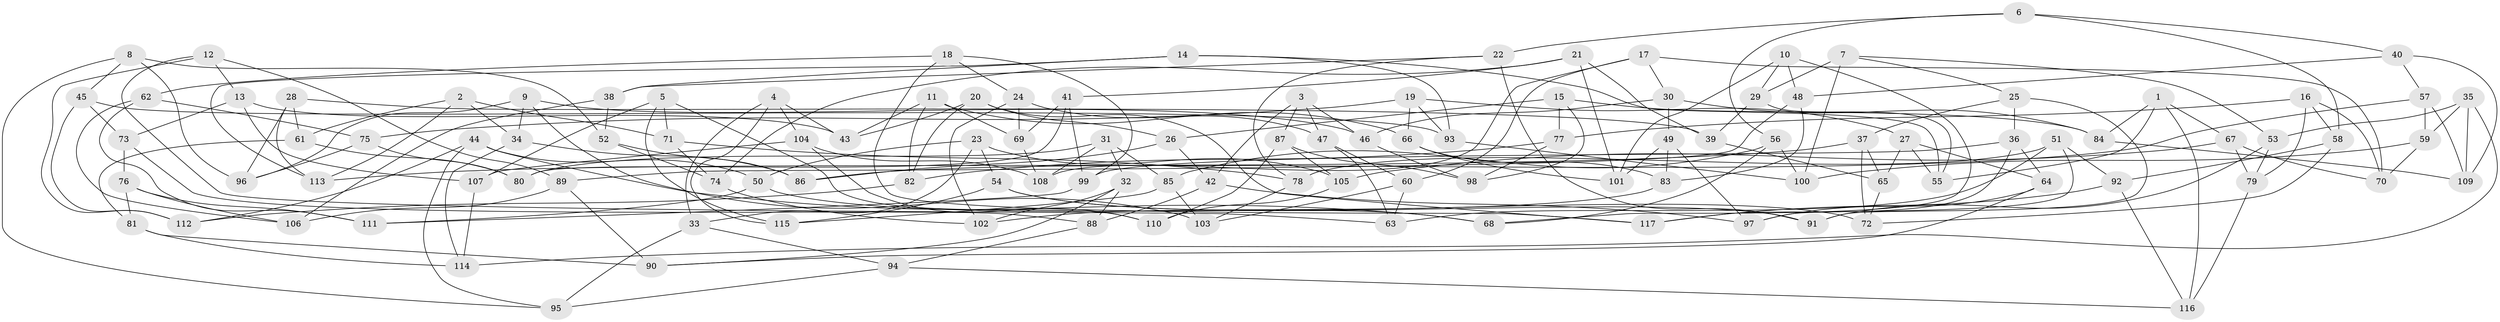 // coarse degree distribution, {10: 0.06779661016949153, 3: 0.1016949152542373, 11: 0.05084745762711865, 8: 0.06779661016949153, 4: 0.5932203389830508, 9: 0.05084745762711865, 6: 0.03389830508474576, 7: 0.01694915254237288, 5: 0.01694915254237288}
// Generated by graph-tools (version 1.1) at 2025/54/03/04/25 22:54:07]
// undirected, 117 vertices, 234 edges
graph export_dot {
  node [color=gray90,style=filled];
  1;
  2;
  3;
  4;
  5;
  6;
  7;
  8;
  9;
  10;
  11;
  12;
  13;
  14;
  15;
  16;
  17;
  18;
  19;
  20;
  21;
  22;
  23;
  24;
  25;
  26;
  27;
  28;
  29;
  30;
  31;
  32;
  33;
  34;
  35;
  36;
  37;
  38;
  39;
  40;
  41;
  42;
  43;
  44;
  45;
  46;
  47;
  48;
  49;
  50;
  51;
  52;
  53;
  54;
  55;
  56;
  57;
  58;
  59;
  60;
  61;
  62;
  63;
  64;
  65;
  66;
  67;
  68;
  69;
  70;
  71;
  72;
  73;
  74;
  75;
  76;
  77;
  78;
  79;
  80;
  81;
  82;
  83;
  84;
  85;
  86;
  87;
  88;
  89;
  90;
  91;
  92;
  93;
  94;
  95;
  96;
  97;
  98;
  99;
  100;
  101;
  102;
  103;
  104;
  105;
  106;
  107;
  108;
  109;
  110;
  111;
  112;
  113;
  114;
  115;
  116;
  117;
  1 -- 84;
  1 -- 55;
  1 -- 67;
  1 -- 116;
  2 -- 61;
  2 -- 113;
  2 -- 71;
  2 -- 34;
  3 -- 46;
  3 -- 47;
  3 -- 42;
  3 -- 87;
  4 -- 115;
  4 -- 33;
  4 -- 104;
  4 -- 43;
  5 -- 71;
  5 -- 110;
  5 -- 115;
  5 -- 107;
  6 -- 56;
  6 -- 58;
  6 -- 22;
  6 -- 40;
  7 -- 100;
  7 -- 25;
  7 -- 29;
  7 -- 53;
  8 -- 95;
  8 -- 96;
  8 -- 52;
  8 -- 45;
  9 -- 34;
  9 -- 46;
  9 -- 96;
  9 -- 103;
  10 -- 68;
  10 -- 48;
  10 -- 29;
  10 -- 101;
  11 -- 69;
  11 -- 82;
  11 -- 66;
  11 -- 43;
  12 -- 89;
  12 -- 112;
  12 -- 63;
  12 -- 13;
  13 -- 43;
  13 -- 73;
  13 -- 107;
  14 -- 113;
  14 -- 93;
  14 -- 55;
  14 -- 38;
  15 -- 77;
  15 -- 26;
  15 -- 98;
  15 -- 84;
  16 -- 77;
  16 -- 70;
  16 -- 79;
  16 -- 58;
  17 -- 108;
  17 -- 60;
  17 -- 70;
  17 -- 30;
  18 -- 62;
  18 -- 24;
  18 -- 117;
  18 -- 99;
  19 -- 93;
  19 -- 75;
  19 -- 27;
  19 -- 66;
  20 -- 82;
  20 -- 117;
  20 -- 26;
  20 -- 43;
  21 -- 74;
  21 -- 101;
  21 -- 39;
  21 -- 41;
  22 -- 38;
  22 -- 78;
  22 -- 91;
  23 -- 105;
  23 -- 54;
  23 -- 50;
  23 -- 33;
  24 -- 102;
  24 -- 69;
  24 -- 47;
  25 -- 37;
  25 -- 36;
  25 -- 91;
  26 -- 86;
  26 -- 42;
  27 -- 64;
  27 -- 55;
  27 -- 65;
  28 -- 39;
  28 -- 96;
  28 -- 113;
  28 -- 61;
  29 -- 55;
  29 -- 39;
  30 -- 49;
  30 -- 46;
  30 -- 84;
  31 -- 32;
  31 -- 80;
  31 -- 108;
  31 -- 85;
  32 -- 102;
  32 -- 88;
  32 -- 90;
  33 -- 95;
  33 -- 94;
  34 -- 114;
  34 -- 86;
  35 -- 109;
  35 -- 114;
  35 -- 53;
  35 -- 59;
  36 -- 99;
  36 -- 64;
  36 -- 117;
  37 -- 113;
  37 -- 72;
  37 -- 65;
  38 -- 106;
  38 -- 52;
  39 -- 65;
  40 -- 48;
  40 -- 57;
  40 -- 109;
  41 -- 80;
  41 -- 99;
  41 -- 69;
  42 -- 88;
  42 -- 97;
  44 -- 95;
  44 -- 50;
  44 -- 68;
  44 -- 112;
  45 -- 73;
  45 -- 112;
  45 -- 93;
  46 -- 98;
  47 -- 60;
  47 -- 63;
  48 -- 89;
  48 -- 83;
  49 -- 97;
  49 -- 83;
  49 -- 101;
  50 -- 68;
  50 -- 111;
  51 -- 63;
  51 -- 78;
  51 -- 92;
  51 -- 97;
  52 -- 86;
  52 -- 74;
  53 -- 91;
  53 -- 79;
  54 -- 115;
  54 -- 72;
  54 -- 91;
  56 -- 85;
  56 -- 68;
  56 -- 100;
  57 -- 86;
  57 -- 59;
  57 -- 109;
  58 -- 92;
  58 -- 72;
  59 -- 70;
  59 -- 100;
  60 -- 63;
  60 -- 103;
  61 -- 81;
  61 -- 80;
  62 -- 111;
  62 -- 75;
  62 -- 106;
  64 -- 97;
  64 -- 90;
  65 -- 72;
  66 -- 101;
  66 -- 83;
  67 -- 79;
  67 -- 70;
  67 -- 105;
  69 -- 108;
  71 -- 78;
  71 -- 74;
  73 -- 76;
  73 -- 88;
  74 -- 102;
  75 -- 80;
  75 -- 96;
  76 -- 111;
  76 -- 106;
  76 -- 81;
  77 -- 98;
  77 -- 82;
  78 -- 103;
  79 -- 116;
  81 -- 114;
  81 -- 90;
  82 -- 112;
  83 -- 102;
  84 -- 109;
  85 -- 103;
  85 -- 115;
  87 -- 105;
  87 -- 98;
  87 -- 110;
  88 -- 94;
  89 -- 90;
  89 -- 106;
  92 -- 117;
  92 -- 116;
  93 -- 100;
  94 -- 95;
  94 -- 116;
  99 -- 111;
  104 -- 110;
  104 -- 108;
  104 -- 107;
  105 -- 110;
  107 -- 114;
}
